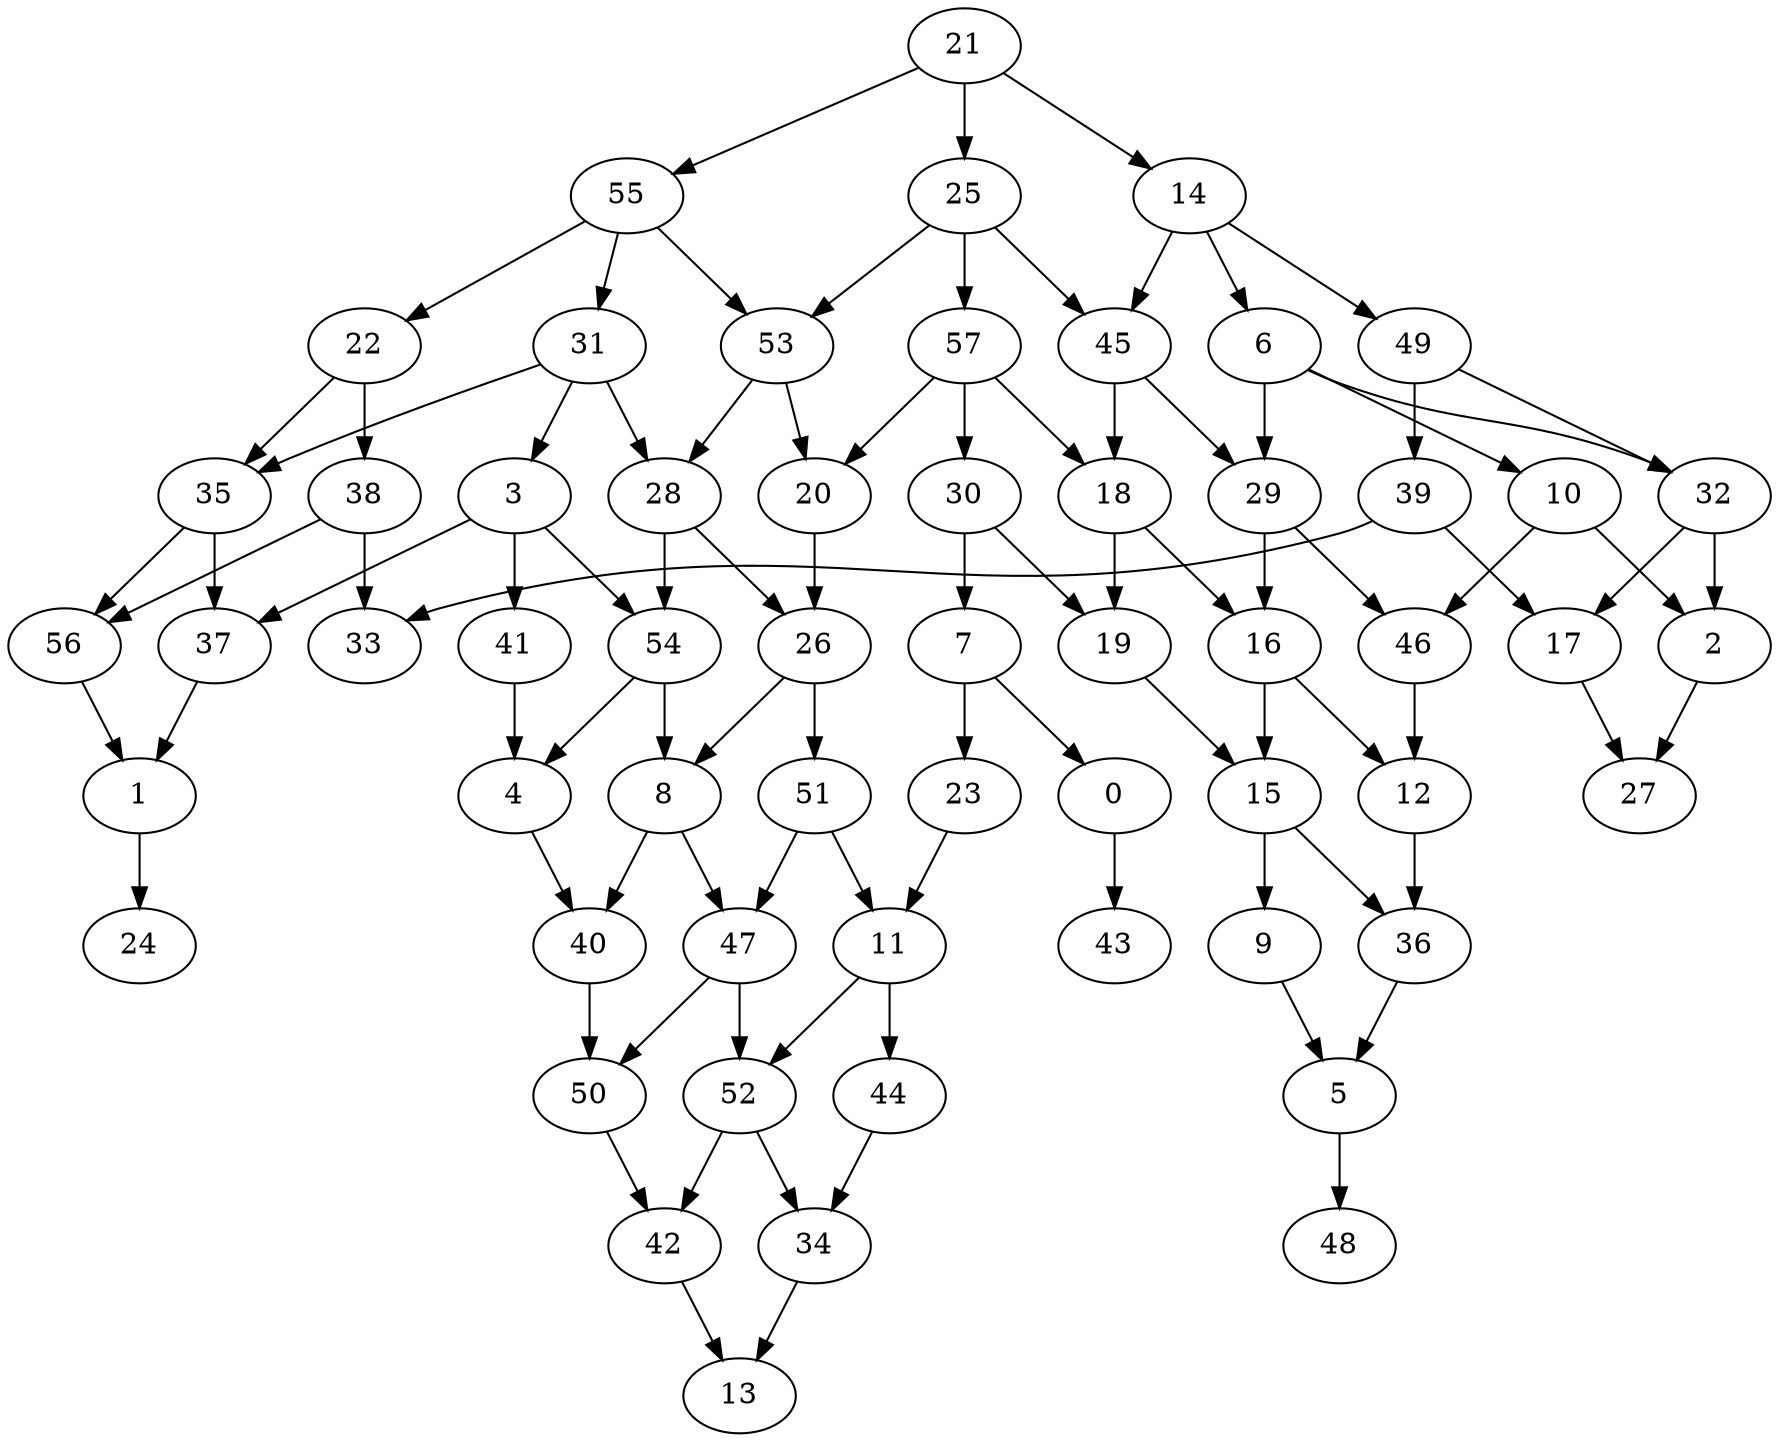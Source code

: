 strict digraph "" {
	0 -> 43;
	1 -> 24;
	2 -> 27;
	3 -> 37;
	3 -> 41;
	3 -> 54;
	4 -> 40;
	5 -> 48;
	6 -> 10;
	6 -> 29;
	6 -> 32;
	7 -> 0;
	7 -> 23;
	8 -> 40;
	8 -> 47;
	9 -> 5;
	10 -> 2;
	10 -> 46;
	11 -> 44;
	11 -> 52;
	12 -> 36;
	14 -> 6;
	14 -> 45;
	14 -> 49;
	15 -> 9;
	15 -> 36;
	16 -> 12;
	16 -> 15;
	17 -> 27;
	18 -> 16;
	18 -> 19;
	19 -> 15;
	20 -> 26;
	21 -> 14;
	21 -> 25;
	21 -> 55;
	22 -> 35;
	22 -> 38;
	23 -> 11;
	25 -> 45;
	25 -> 53;
	25 -> 57;
	26 -> 8;
	26 -> 51;
	28 -> 26;
	28 -> 54;
	29 -> 16;
	29 -> 46;
	30 -> 7;
	30 -> 19;
	31 -> 3;
	31 -> 28;
	31 -> 35;
	32 -> 2;
	32 -> 17;
	34 -> 13;
	35 -> 37;
	35 -> 56;
	36 -> 5;
	37 -> 1;
	38 -> 33;
	38 -> 56;
	39 -> 17;
	39 -> 33;
	40 -> 50;
	41 -> 4;
	42 -> 13;
	44 -> 34;
	45 -> 18;
	45 -> 29;
	46 -> 12;
	47 -> 50;
	47 -> 52;
	49 -> 32;
	49 -> 39;
	50 -> 42;
	51 -> 11;
	51 -> 47;
	52 -> 34;
	52 -> 42;
	53 -> 20;
	53 -> 28;
	54 -> 4;
	54 -> 8;
	55 -> 22;
	55 -> 31;
	55 -> 53;
	56 -> 1;
	57 -> 18;
	57 -> 20;
	57 -> 30;
}
